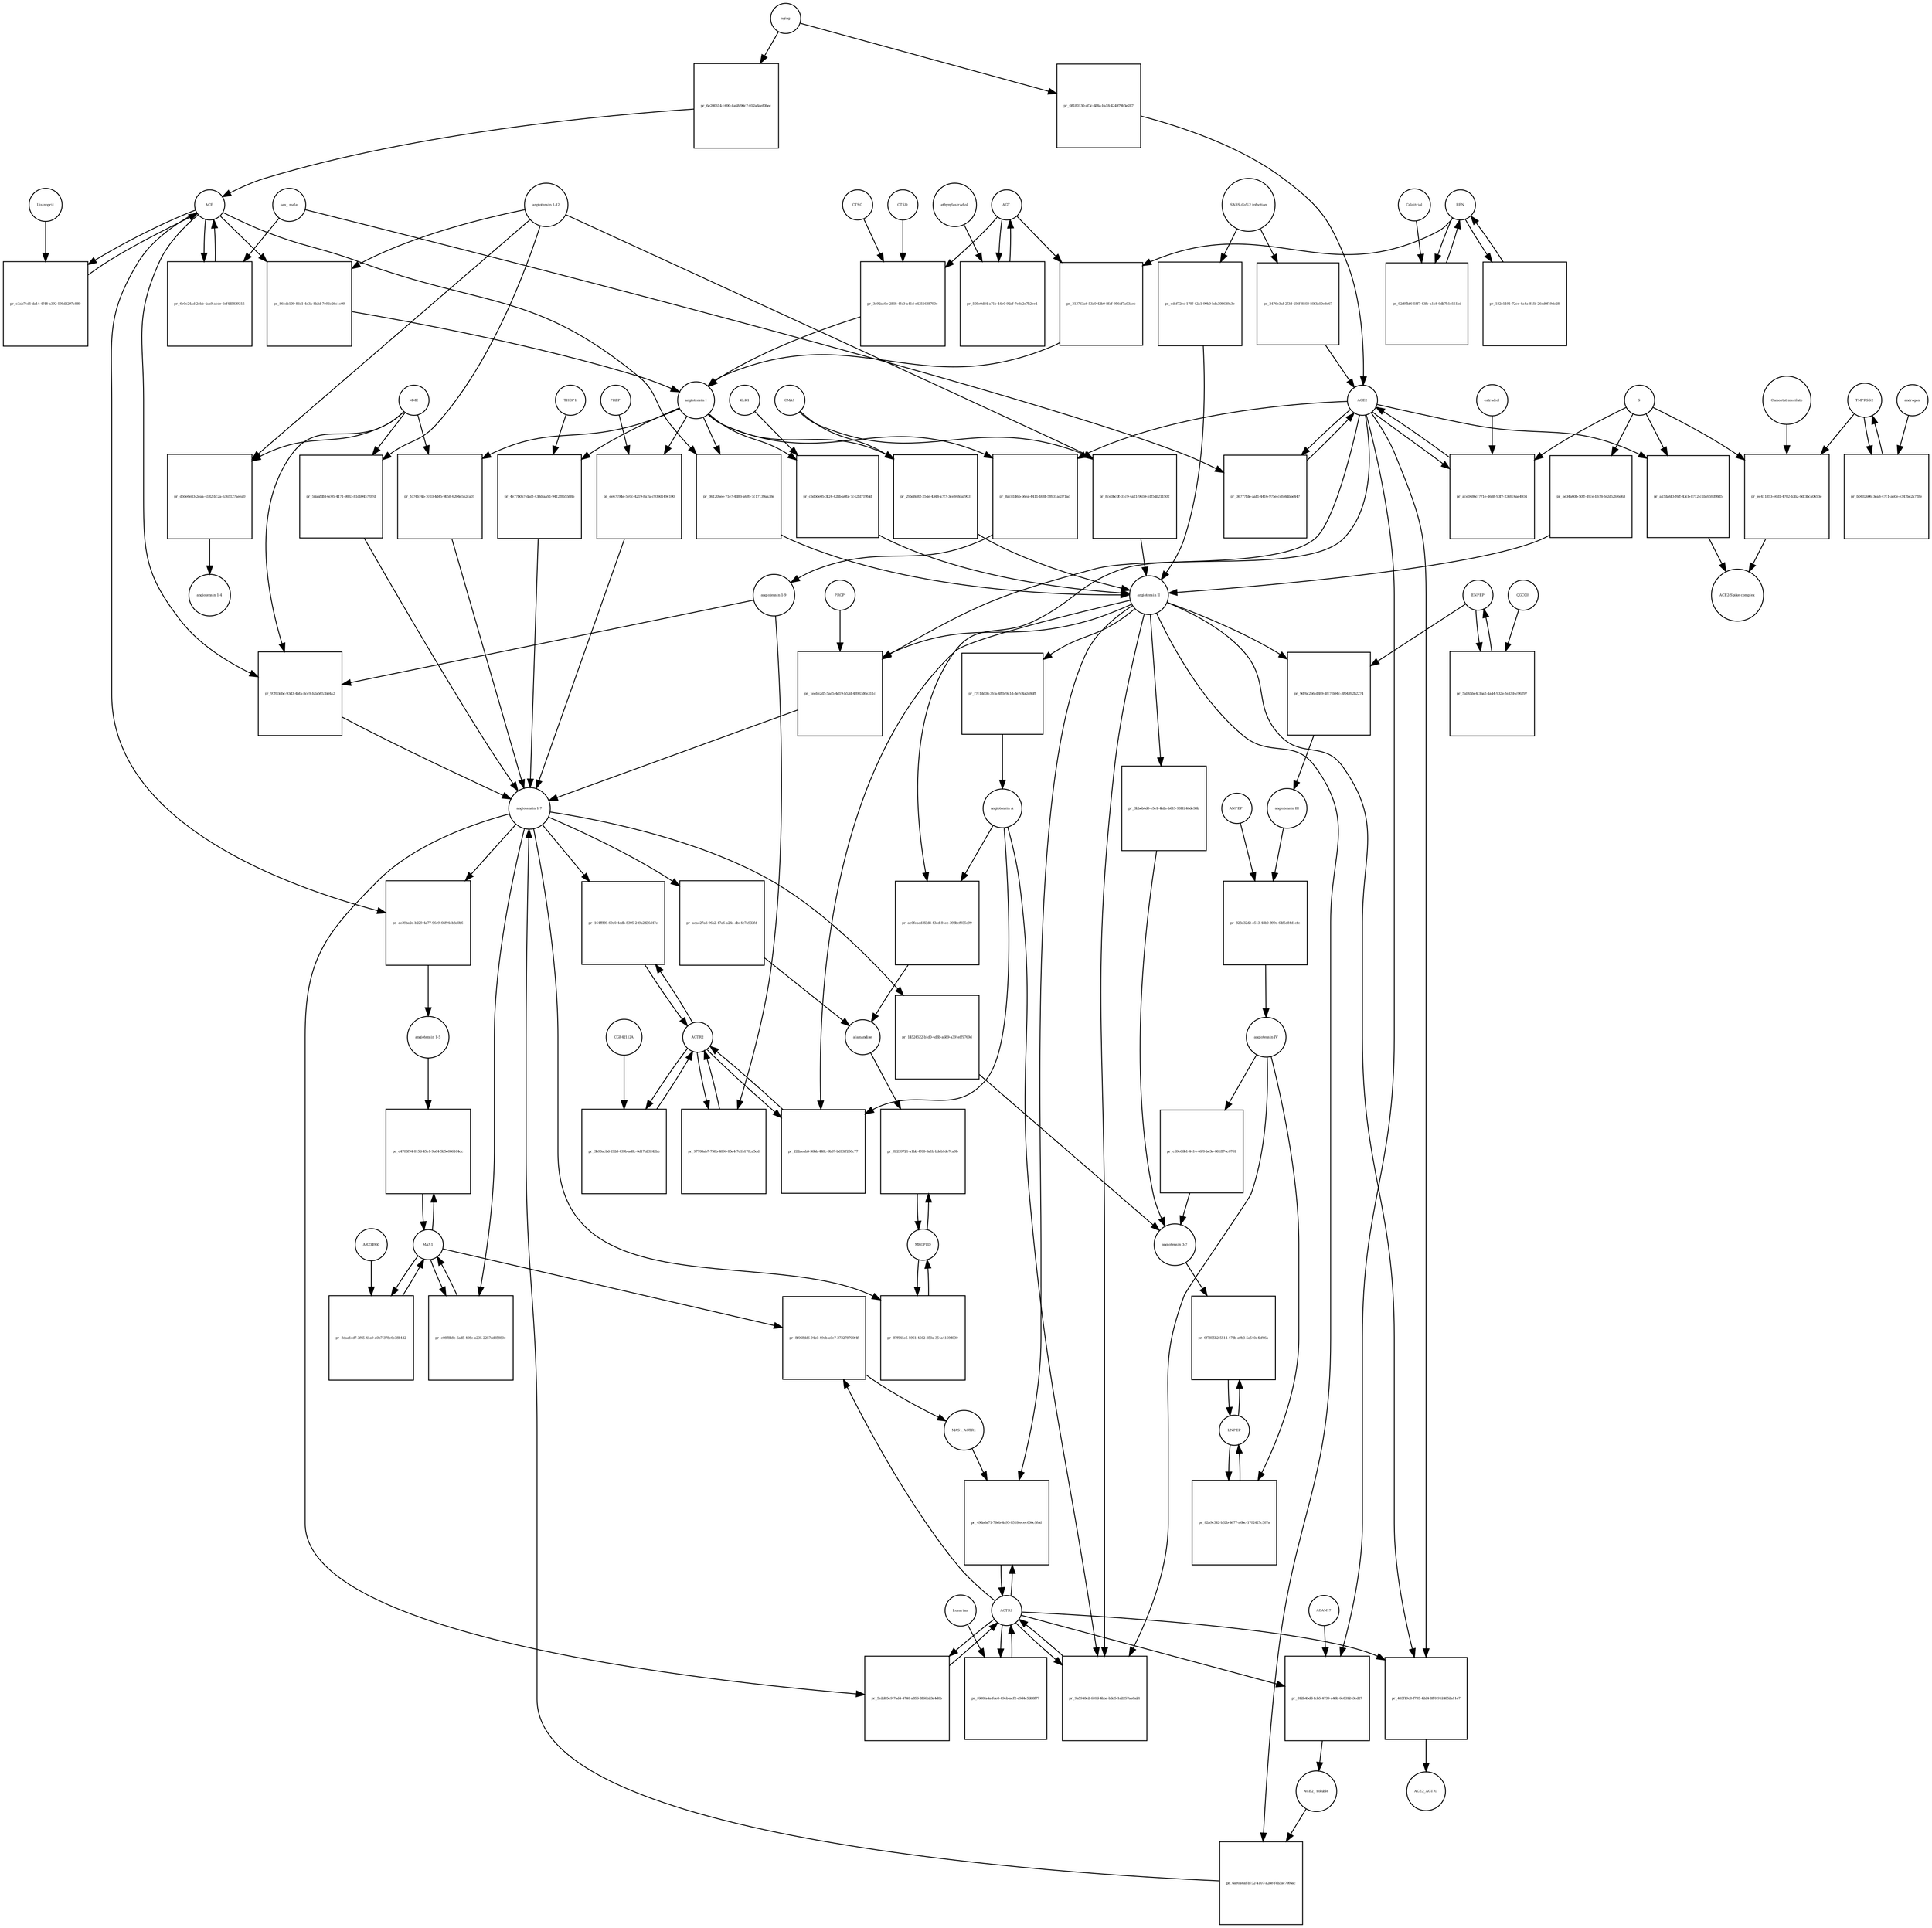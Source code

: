 strict digraph  {
"angiotensin I" [annotation="urn_miriam_obo.chebi_CHEBI%3A2718", bipartite=0, cls="simple chemical", fontsize=4, label="angiotensin I", shape=circle];
"pr_361205ee-71e7-4d83-a689-7c17139aa38e" [annotation="", bipartite=1, cls=process, fontsize=4, label="pr_361205ee-71e7-4d83-a689-7c17139aa38e", shape=square];
"angiotensin II" [annotation="urn_miriam_obo.chebi_CHEBI%3A2718", bipartite=0, cls="simple chemical", fontsize=4, label="angiotensin II", shape=circle];
ACE [annotation="urn_miriam_hgnc_HGNC%3A2707", bipartite=0, cls=macromolecule, fontsize=4, label=ACE, shape=circle];
"pr_8ac8146b-b6ea-4411-b98f-58931ad371ac" [annotation="", bipartite=1, cls=process, fontsize=4, label="pr_8ac8146b-b6ea-4411-b98f-58931ad371ac", shape=square];
"angiotensin 1-9" [annotation="urn_miriam_obo.chebi_CHEBI%3A80128", bipartite=0, cls="simple chemical", fontsize=4, label="angiotensin 1-9", shape=circle];
ACE2 [annotation="urn_miriam_hgnc_HGNC%3A13557", bipartite=0, cls=macromolecule, fontsize=4, label=ACE2, shape=circle];
"pr_97f03cbc-93d3-4bfa-8cc9-b2a5653b84a2" [annotation="", bipartite=1, cls=process, fontsize=4, label="pr_97f03cbc-93d3-4bfa-8cc9-b2a5653b84a2", shape=square];
"angiotensin 1-7" [annotation="urn_miriam_obo.chebi_CHEBI%3A55438", bipartite=0, cls="simple chemical", fontsize=4, label="angiotensin 1-7", shape=circle];
MME [annotation="urn_miriam_hgnc_HGNC%3A7154", bipartite=0, cls=macromolecule, fontsize=4, label=MME, shape=circle];
"pr_1eebe2d5-5ad5-4d19-b52d-43933d6e311c" [annotation="", bipartite=1, cls=process, fontsize=4, label="pr_1eebe2d5-5ad5-4d19-b52d-43933d6e311c", shape=square];
PRCP [annotation="urn_miriam_hgnc_HGNC%3A9344", bipartite=0, cls=macromolecule, fontsize=4, label=PRCP, shape=circle];
"pr_ae39ba2d-b229-4a77-96c9-66f94cb3e0b6" [annotation="", bipartite=1, cls=process, fontsize=4, label="pr_ae39ba2d-b229-4a77-96c9-66f94cb3e0b6", shape=square];
"angiotensin 1-5" [annotation="urn_miriam_obo.chebi_CHEBI%3A80129", bipartite=0, cls="simple chemical", fontsize=4, label="angiotensin 1-5", shape=circle];
REN [annotation="urn_miriam_hgnc_HGNC%3A9958", bipartite=0, cls=macromolecule, fontsize=4, label=REN, shape=circle];
"pr_92d9fbf6-58f7-43fc-a1c8-9db7b1e551bd" [annotation="", bipartite=1, cls="omitted process", fontsize=4, label="pr_92d9fbf6-58f7-43fc-a1c8-9db7b1e551bd", shape=square];
Calcitriol [annotation="urn_miriam_obo.chebi_CHEBI%3A17823", bipartite=0, cls="simple chemical", fontsize=4, label=Calcitriol, shape=circle];
AGT [annotation="urn_miriam_hgnc_HGNC%3A333", bipartite=0, cls=macromolecule, fontsize=4, label=AGT, shape=circle];
"pr_313763a6-53a0-42b0-8faf-956df7a03aec" [annotation="", bipartite=1, cls=process, fontsize=4, label="pr_313763a6-53a0-42b0-8faf-956df7a03aec", shape=square];
"pr_fc74b74b-7c03-4d45-9b58-6204e552ca01" [annotation="", bipartite=1, cls=process, fontsize=4, label="pr_fc74b74b-7c03-4d45-9b58-6204e552ca01", shape=square];
MAS1 [annotation="urn_miriam_hgnc_HGNC%3A6899", bipartite=0, cls=macromolecule, fontsize=4, label=MAS1, shape=circle];
"pr_c4700f94-815d-45e1-9a64-5b5e086164cc" [annotation="", bipartite=1, cls=process, fontsize=4, label="pr_c4700f94-815d-45e1-9a64-5b5e086164cc", shape=square];
"pr_acae27a8-96a2-47a6-a24c-dbc4c7a933fd" [annotation="", bipartite=1, cls=process, fontsize=4, label="pr_acae27a8-96a2-47a6-a24c-dbc4c7a933fd", shape=square];
alamandine [annotation="urn_miriam_pubchem.compound_44192273", bipartite=0, cls="simple chemical", fontsize=4, label=alamandine, shape=circle];
"pr_f7c1dd08-3fca-4ffb-9a1d-de7c4a2c86ff" [annotation="", bipartite=1, cls=process, fontsize=4, label="pr_f7c1dd08-3fca-4ffb-9a1d-de7c4a2c86ff", shape=square];
"angiotensin A" [annotation="urn_miriam_kegg.compound_C20970|urn_miriam_pubchem.compound_91691124", bipartite=0, cls="simple chemical", fontsize=4, label="angiotensin A", shape=circle];
"pr_ac0feaed-83d8-43ed-84ec-398bcf935c99" [annotation="", bipartite=1, cls=process, fontsize=4, label="pr_ac0feaed-83d8-43ed-84ec-398bcf935c99", shape=square];
"pr_9df6c2b6-d389-4fc7-b94c-3f04392b2274" [annotation="", bipartite=1, cls=process, fontsize=4, label="pr_9df6c2b6-d389-4fc7-b94c-3f04392b2274", shape=square];
"angiotensin III" [annotation="urn_miriam_obo.chebi_CHEBI%3A89666", bipartite=0, cls="simple chemical", fontsize=4, label="angiotensin III", shape=circle];
ENPEP [annotation="urn_miriam_hgnc_HGNC%3A3355", bipartite=0, cls=macromolecule, fontsize=4, label=ENPEP, shape=circle];
"pr_823e32d2-e513-48b0-899c-64f5d84d1cfc" [annotation="", bipartite=1, cls=process, fontsize=4, label="pr_823e32d2-e513-48b0-899c-64f5d84d1cfc", shape=square];
"angiotensin IV" [annotation="urn_miriam_obo.chebi_CHEBI%3A80127", bipartite=0, cls="simple chemical", fontsize=4, label="angiotensin IV", shape=circle];
"ANPEP " [annotation="urn_miriam_hgnc_HGNC%3A500", bipartite=0, cls=macromolecule, fontsize=4, label="ANPEP ", shape=circle];
AGTR2 [annotation="urn_miriam_hgnc_HGNC%3A338", bipartite=0, cls=macromolecule, fontsize=4, label=AGTR2, shape=circle];
"pr_3b90acbd-292d-439b-ad8c-0d17b23242bb" [annotation="", bipartite=1, cls=process, fontsize=4, label="pr_3b90acbd-292d-439b-ad8c-0d17b23242bb", shape=square];
CGP42112A [annotation="urn_miriam_obo.chebi_CHEBI%3A147302", bipartite=0, cls="simple chemical", fontsize=4, label=CGP42112A, shape=circle];
"pr_182e1191-72ce-4a4a-815f-26ed0f19dc28" [annotation="", bipartite=1, cls=process, fontsize=4, label="pr_182e1191-72ce-4a4a-815f-26ed0f19dc28", shape=square];
"pr_812b45dd-fcb5-4739-a48b-6e831243ed27" [annotation="", bipartite=1, cls=process, fontsize=4, label="pr_812b45dd-fcb5-4739-a48b-6e831243ed27", shape=square];
"ACE2_ soluble" [annotation="urn_miriam_hgnc.symbol_ACE2", bipartite=0, cls=macromolecule, fontsize=4, label="ACE2_ soluble", shape=circle];
ADAM17 [annotation="urn_miriam_hgnc_HGNC%3A195", bipartite=0, cls=macromolecule, fontsize=4, label=ADAM17, shape=circle];
AGTR1 [annotation="urn_miriam_hgnc_HGNC%3A336", bipartite=0, cls=macromolecule, fontsize=4, label=AGTR1, shape=circle];
"pr_222aeab3-36bb-448c-9b87-bd13ff250c77" [annotation="", bipartite=1, cls=process, fontsize=4, label="pr_222aeab3-36bb-448c-9b87-bd13ff250c77", shape=square];
"pr_08180130-cf3c-4f8a-ba18-424979b3e287" [annotation="", bipartite=1, cls=process, fontsize=4, label="pr_08180130-cf3c-4f8a-ba18-424979b3e287", shape=square];
aging [annotation="urn_miriam_obo.go_GO%3A0007568", bipartite=0, cls=phenotype, fontsize=4, label=aging, shape=circle];
MRGPRD [annotation="urn_miriam_hgnc_HGNC%3A29626", bipartite=0, cls=macromolecule, fontsize=4, label=MRGPRD, shape=circle];
"pr_02239721-a1bb-4f68-8a1b-bdcb1de7ca9b" [annotation="", bipartite=1, cls=process, fontsize=4, label="pr_02239721-a1bb-4f68-8a1b-bdcb1de7ca9b", shape=square];
"pr_6ae0a4af-b732-4107-a28e-f4b3ac79f6ac" [annotation="", bipartite=1, cls=process, fontsize=4, label="pr_6ae0a4af-b732-4107-a28e-f4b3ac79f6ac", shape=square];
"pr_6e200614-c690-4a68-90c7-012adaef0bec" [annotation="", bipartite=1, cls=process, fontsize=4, label="pr_6e200614-c690-4a68-90c7-012adaef0bec", shape=square];
"pr_36777fde-aaf1-4416-975e-ccfd44bbe447" [annotation="", bipartite=1, cls=process, fontsize=4, label="pr_36777fde-aaf1-4416-975e-ccfd44bbe447", shape=square];
"sex_ male" [annotation=urn_miriam_mesh_D008297, bipartite=0, cls=phenotype, fontsize=4, label="sex_ male", shape=circle];
"pr_5e34a60b-50ff-49ce-b678-fe2d52fc6d63" [annotation="", bipartite=1, cls=process, fontsize=4, label="pr_5e34a60b-50ff-49ce-b678-fe2d52fc6d63", shape=square];
S [annotation="urn_miriam_uniprot_P0DTC2|urn_miriam_uniprot_P59594", bipartite=0, cls=macromolecule, fontsize=4, label=S, shape=circle];
"pr_6e0c24ad-2ebb-4aa9-acde-6ef4d5839215" [annotation="", bipartite=1, cls=process, fontsize=4, label="pr_6e0c24ad-2ebb-4aa9-acde-6ef4d5839215", shape=square];
"pr_9a5948e2-631d-4bba-bdd5-1a2257aa0a21" [annotation="", bipartite=1, cls=process, fontsize=4, label="pr_9a5948e2-631d-4bba-bdd5-1a2257aa0a21", shape=square];
"pr_403f19c0-f735-42d4-8ff0-9124852a11e7" [annotation="", bipartite=1, cls=process, fontsize=4, label="pr_403f19c0-f735-42d4-8ff0-9124852a11e7", shape=square];
ACE2_AGTR1 [annotation=urn_miriam_pubmed_25225202, bipartite=0, cls=complex, fontsize=4, label=ACE2_AGTR1, shape=circle];
"pr_a15da6f3-f6ff-43cb-8712-c1b5959d98d5" [annotation="", bipartite=1, cls=process, fontsize=4, label="pr_a15da6f3-f6ff-43cb-8712-c1b5959d98d5", shape=square];
"ACE2-Spike complex" [annotation=urn_miriam_pubmed_32275855, bipartite=0, cls=complex, fontsize=4, label="ACE2-Spike complex", shape=circle];
"pr_edcf72ec-178f-42a1-99b0-bda308629a3e" [annotation="", bipartite=1, cls=process, fontsize=4, label="pr_edcf72ec-178f-42a1-99b0-bda308629a3e", shape=square];
"SARS-CoV-2 infection" [annotation="urn_miriam_taxonomy_2697049|urn_miriam_mesh_C000657245", bipartite=0, cls=phenotype, fontsize=4, label="SARS-CoV-2 infection", shape=circle];
"angiotensin 1-12" [annotation=urn_miriam_pubmed_27465904, bipartite=0, cls="simple chemical", fontsize=4, label="angiotensin 1-12", shape=circle];
"pr_8ce0bc0f-31c9-4a21-9659-b1f54b211502" [annotation="", bipartite=1, cls=process, fontsize=4, label="pr_8ce0bc0f-31c9-4a21-9659-b1f54b211502", shape=square];
CMA1 [annotation="urn_miriam_hgnc_HGNC%3A2097", bipartite=0, cls=macromolecule, fontsize=4, label=CMA1, shape=circle];
TMPRSS2 [annotation="urn_miriam_hgnc_HGNC%3A11876", bipartite=0, cls=macromolecule, fontsize=4, label=TMPRSS2, shape=circle];
"pr_b0402606-3ea8-47c1-a60e-e347be2a728e" [annotation="", bipartite=1, cls="omitted process", fontsize=4, label="pr_b0402606-3ea8-47c1-a60e-e347be2a728e", shape=square];
androgen [annotation="urn_miriam_obo.chebi_CHEBI%3A50113", bipartite=0, cls="simple chemical", fontsize=4, label=androgen, shape=circle];
"pr_d50e6e83-2eaa-4182-bc2a-5365127aeea0" [annotation="", bipartite=1, cls=process, fontsize=4, label="pr_d50e6e83-2eaa-4182-bc2a-5365127aeea0", shape=square];
"angiotensin 1-4" [annotation=urn_miriam_pubmed_22490446, bipartite=0, cls="simple chemical", fontsize=4, label="angiotensin 1-4", shape=circle];
"pr_8f068dd6-94a0-49cb-a0c7-373278700f4f" [annotation="", bipartite=1, cls=process, fontsize=4, label="pr_8f068dd6-94a0-49cb-a0c7-373278700f4f", shape=square];
MAS1_AGTR1 [annotation=urn_miriam_pubmed_15809376, bipartite=0, cls=complex, fontsize=4, label=MAS1_AGTR1, shape=circle];
"pr_49da6a71-78eb-4a95-8518-ecec606c9fdd" [annotation="", bipartite=1, cls=process, fontsize=4, label="pr_49da6a71-78eb-4a95-8518-ecec606c9fdd", shape=square];
"pr_c3ab7cd5-da14-4f48-a392-595d2297c889" [annotation="", bipartite=1, cls=process, fontsize=4, label="pr_c3ab7cd5-da14-4f48-a392-595d2297c889", shape=square];
Lisinopril [annotation="urn_miriam_obo.chebi_CHEBI%3A43755", bipartite=0, cls="simple chemical", fontsize=4, label=Lisinopril, shape=circle];
"pr_86cdb109-86d1-4e3a-8b2d-7e96c26c1c09" [annotation="", bipartite=1, cls=process, fontsize=4, label="pr_86cdb109-86d1-4e3a-8b2d-7e96c26c1c09", shape=square];
LNPEP [annotation="urn_miriam_hgnc_HGNC%3A6656", bipartite=0, cls=macromolecule, fontsize=4, label=LNPEP, shape=circle];
"pr_82a9c342-b32b-4677-a6bc-1702427c367a" [annotation="", bipartite=1, cls=process, fontsize=4, label="pr_82a9c342-b32b-4677-a6bc-1702427c367a", shape=square];
"pr_58aafdfd-6c05-4171-9833-81db9457f07d" [annotation="", bipartite=1, cls=process, fontsize=4, label="pr_58aafdfd-6c05-4171-9833-81db9457f07d", shape=square];
"pr_3daa1cd7-3f65-41a9-a0b7-378e6e38b442" [annotation="", bipartite=1, cls=process, fontsize=4, label="pr_3daa1cd7-3f65-41a9-a0b7-378e6e38b442", shape=square];
AR234960 [annotation="urn_miriam_pubchem.compound_146025955", bipartite=0, cls="simple chemical", fontsize=4, label=AR234960, shape=circle];
"pr_5ab65bc4-3ba2-4a44-932e-fe33d4c96297" [annotation="", bipartite=1, cls=process, fontsize=4, label="pr_5ab65bc4-3ba2-4a44-932e-fe33d4c96297", shape=square];
QGC001 [annotation=urn_miriam_pubmed_24337978, bipartite=0, cls="simple chemical", fontsize=4, label=QGC001, shape=circle];
"pr_3c92ac9e-2805-4fc3-a41d-e4351638790c" [annotation="", bipartite=1, cls=process, fontsize=4, label="pr_3c92ac9e-2805-4fc3-a41d-e4351638790c", shape=square];
CTSD [annotation="urn_miriam_hgnc_HGNC%3A2529", bipartite=0, cls=macromolecule, fontsize=4, label=CTSD, shape=circle];
CTSG [annotation="urn_miriam_hgnc_HGNC%3A2532", bipartite=0, cls=macromolecule, fontsize=4, label=CTSG, shape=circle];
"pr_29bd8c82-254e-4348-a7f7-3ce848caf903" [annotation="", bipartite=1, cls=process, fontsize=4, label="pr_29bd8c82-254e-4348-a7f7-3ce848caf903", shape=square];
"pr_c6db0e05-3f24-428b-a0fa-7c42fd719fdd" [annotation="", bipartite=1, cls=process, fontsize=4, label="pr_c6db0e05-3f24-428b-a0fa-7c42fd719fdd", shape=square];
KLK1 [annotation="urn_miriam_hgnc_HGNC%3A6357", bipartite=0, cls=macromolecule, fontsize=4, label=KLK1, shape=circle];
"pr_4e77b057-dadf-438d-aa91-9412f8b5588b" [annotation="", bipartite=1, cls=process, fontsize=4, label="pr_4e77b057-dadf-438d-aa91-9412f8b5588b", shape=square];
THOP1 [annotation="urn_miriam_hgnc_HGNC%3A11793", bipartite=0, cls=macromolecule, fontsize=4, label=THOP1, shape=circle];
"pr_ee67c94e-5e9c-4219-8a7a-c939d149c100" [annotation="", bipartite=1, cls=process, fontsize=4, label="pr_ee67c94e-5e9c-4219-8a7a-c939d149c100", shape=square];
PREP [annotation="urn_miriam_hgnc_HGNC%3A9358", bipartite=0, cls=macromolecule, fontsize=4, label=PREP, shape=circle];
"pr_f680fa4a-fde8-49eb-acf2-e9d4c5d68f77" [annotation="", bipartite=1, cls=process, fontsize=4, label="pr_f680fa4a-fde8-49eb-acf2-e9d4c5d68f77", shape=square];
Losartan [annotation="urn_miriam_obo.chebi_CHEBI%3A6541", bipartite=0, cls="simple chemical", fontsize=4, label=Losartan, shape=circle];
"pr_5e2d05e9-7ad4-4740-a856-8f66b23a4d0b" [annotation="", bipartite=1, cls=process, fontsize=4, label="pr_5e2d05e9-7ad4-4740-a856-8f66b23a4d0b", shape=square];
"pr_164fff39-69c0-4ddb-8395-249a2d36d47e" [annotation="", bipartite=1, cls=process, fontsize=4, label="pr_164fff39-69c0-4ddb-8395-249a2d36d47e", shape=square];
"pr_97708ab7-758b-4896-85e4-7d1b170ca5cd" [annotation="", bipartite=1, cls=process, fontsize=4, label="pr_97708ab7-758b-4896-85e4-7d1b170ca5cd", shape=square];
"pr_c08f8b8c-6ad5-408c-a235-2257dd85880c" [annotation="", bipartite=1, cls=process, fontsize=4, label="pr_c08f8b8c-6ad5-408c-a235-2257dd85880c", shape=square];
"pr_87f945e5-5961-4562-850a-354a4159d030" [annotation="", bipartite=1, cls=process, fontsize=4, label="pr_87f945e5-5961-4562-850a-354a4159d030", shape=square];
"pr_14524522-b1d0-4d3b-a689-a391eff9769d" [annotation="", bipartite=1, cls=process, fontsize=4, label="pr_14524522-b1d0-4d3b-a689-a391eff9769d", shape=square];
"angiotensin 3-7" [annotation=urn_miriam_pubmed_30934934, bipartite=0, cls="simple chemical", fontsize=4, label="angiotensin 3-7", shape=circle];
"pr_3bbeb4d0-e5e1-4b2e-b615-90f1246de38b" [annotation="", bipartite=1, cls=process, fontsize=4, label="pr_3bbeb4d0-e5e1-4b2e-b615-90f1246de38b", shape=square];
"pr_c69e66b1-4414-46f0-bc3e-081ff74c6761" [annotation="", bipartite=1, cls=process, fontsize=4, label="pr_c69e66b1-4414-46f0-bc3e-081ff74c6761", shape=square];
"pr_ec411853-e6d1-4702-b3b2-0df3bca0653e" [annotation="", bipartite=1, cls="omitted process", fontsize=4, label="pr_ec411853-e6d1-4702-b3b2-0df3bca0653e", shape=square];
"Camostat mesilate" [annotation="urn_miriam_obo.chebi_CHEBI%3A135632", bipartite=0, cls="simple chemical", fontsize=4, label="Camostat mesilate", shape=circle];
"pr_6f7855b2-5514-472b-a9b3-5a540a4bf66a" [annotation="", bipartite=1, cls=process, fontsize=4, label="pr_6f7855b2-5514-472b-a9b3-5a540a4bf66a", shape=square];
"pr_ace0486c-771e-4688-93f7-2369c6ae4934" [annotation="", bipartite=1, cls="omitted process", fontsize=4, label="pr_ace0486c-771e-4688-93f7-2369c6ae4934", shape=square];
estradiol [annotation="urn_miriam_obo.chebi_CHEBI%3A16469", bipartite=0, cls="simple chemical", fontsize=4, label=estradiol, shape=circle];
"pr_505e0d84-a71c-44e0-92af-7e3c2e7b2ee4" [annotation="", bipartite=1, cls="omitted process", fontsize=4, label="pr_505e0d84-a71c-44e0-92af-7e3c2e7b2ee4", shape=square];
ethynylestradiol [annotation="urn_miriam_obo.chebi_CHEBI%3A4903", bipartite=0, cls="simple chemical", fontsize=4, label=ethynylestradiol, shape=circle];
"pr_2476e3af-2f3d-456f-8503-50f3a00e8e67" [annotation="", bipartite=1, cls=process, fontsize=4, label="pr_2476e3af-2f3d-456f-8503-50f3a00e8e67", shape=square];
"angiotensin I" -> "pr_361205ee-71e7-4d83-a689-7c17139aa38e"  [annotation="", interaction_type=consumption];
"angiotensin I" -> "pr_8ac8146b-b6ea-4411-b98f-58931ad371ac"  [annotation="", interaction_type=consumption];
"angiotensin I" -> "pr_fc74b74b-7c03-4d45-9b58-6204e552ca01"  [annotation="", interaction_type=consumption];
"angiotensin I" -> "pr_29bd8c82-254e-4348-a7f7-3ce848caf903"  [annotation="", interaction_type=consumption];
"angiotensin I" -> "pr_c6db0e05-3f24-428b-a0fa-7c42fd719fdd"  [annotation="", interaction_type=consumption];
"angiotensin I" -> "pr_4e77b057-dadf-438d-aa91-9412f8b5588b"  [annotation="", interaction_type=consumption];
"angiotensin I" -> "pr_ee67c94e-5e9c-4219-8a7a-c939d149c100"  [annotation="", interaction_type=consumption];
"pr_361205ee-71e7-4d83-a689-7c17139aa38e" -> "angiotensin II"  [annotation="", interaction_type=production];
"angiotensin II" -> "pr_1eebe2d5-5ad5-4d19-b52d-43933d6e311c"  [annotation="", interaction_type=consumption];
"angiotensin II" -> "pr_f7c1dd08-3fca-4ffb-9a1d-de7c4a2c86ff"  [annotation="", interaction_type=consumption];
"angiotensin II" -> "pr_9df6c2b6-d389-4fc7-b94c-3f04392b2274"  [annotation="", interaction_type=consumption];
"angiotensin II" -> "pr_222aeab3-36bb-448c-9b87-bd13ff250c77"  [annotation="urn_miriam_pubmed_17630322|urn_miriam_taxonomy_9606|urn_miriam_pubmed_17138938", interaction_type=stimulation];
"angiotensin II" -> "pr_6ae0a4af-b732-4107-a28e-f4b3ac79f6ac"  [annotation="", interaction_type=consumption];
"angiotensin II" -> "pr_9a5948e2-631d-4bba-bdd5-1a2257aa0a21"  [annotation="urn_miriam_pubmed_26497614|urn_miriam_taxonomy_10116|urn_miriam_pubmed_17630322|urn_miriam_pubmed_32333398|urn_miriam_pubmed_17138938|urn_miriam_taxonomy_9606", interaction_type=stimulation];
"angiotensin II" -> "pr_403f19c0-f735-42d4-8ff0-9124852a11e7"  [annotation="urn_miriam_pubmed_25225202|urn_miriam_taxonomy_9606", interaction_type=inhibition];
"angiotensin II" -> "pr_49da6a71-78eb-4a95-8518-ecec606c9fdd"  [annotation="urn_miriam_pubmed_15809376|urn_miriam_taxonomy_9606", interaction_type=stimulation];
"angiotensin II" -> "pr_3bbeb4d0-e5e1-4b2e-b615-90f1246de38b"  [annotation="", interaction_type=consumption];
ACE -> "pr_361205ee-71e7-4d83-a689-7c17139aa38e"  [annotation="urn_miriam_taxonomy_9606|urn_miriam_pubmed_10969042", interaction_type=catalysis];
ACE -> "pr_97f03cbc-93d3-4bfa-8cc9-b2a5653b84a2"  [annotation="urn_miriam_pubmed_15283675|urn_miriam_taxonomy_9606", interaction_type=catalysis];
ACE -> "pr_ae39ba2d-b229-4a77-96c9-66f94cb3e0b6"  [annotation="urn_miriam_pubmed_10969042|urn_miriam_taxonomy_9606", interaction_type=catalysis];
ACE -> "pr_6e0c24ad-2ebb-4aa9-acde-6ef4d5839215"  [annotation="", interaction_type=consumption];
ACE -> "pr_c3ab7cd5-da14-4f48-a392-595d2297c889"  [annotation="", interaction_type=consumption];
ACE -> "pr_86cdb109-86d1-4e3a-8b2d-7e96c26c1c09"  [annotation="urn_miriam_pubmed_22490446|urn_miriam_taxonomy_10116", interaction_type=catalysis];
"pr_8ac8146b-b6ea-4411-b98f-58931ad371ac" -> "angiotensin 1-9"  [annotation="", interaction_type=production];
"angiotensin 1-9" -> "pr_97f03cbc-93d3-4bfa-8cc9-b2a5653b84a2"  [annotation="", interaction_type=consumption];
"angiotensin 1-9" -> "pr_97708ab7-758b-4896-85e4-7d1b170ca5cd"  [annotation="urn_miriam_pubmed_30048754|urn_miriam_taxonomy_10116", interaction_type=stimulation];
ACE2 -> "pr_8ac8146b-b6ea-4411-b98f-58931ad371ac"  [annotation="urn_miriam_pubmed_10969042|urn_miriam_taxonomy_9606", interaction_type=catalysis];
ACE2 -> "pr_1eebe2d5-5ad5-4d19-b52d-43933d6e311c"  [annotation="urn_miriam_taxonomy_10090|urn_miriam_pubmed_23392115", interaction_type=catalysis];
ACE2 -> "pr_ac0feaed-83d8-43ed-84ec-398bcf935c99"  [annotation="urn_miriam_pubmed_23446738|urn_miriam_taxonomy_9606", interaction_type=catalysis];
ACE2 -> "pr_812b45dd-fcb5-4739-a48b-6e831243ed27"  [annotation="", interaction_type=consumption];
ACE2 -> "pr_36777fde-aaf1-4416-975e-ccfd44bbe447"  [annotation="", interaction_type=consumption];
ACE2 -> "pr_403f19c0-f735-42d4-8ff0-9124852a11e7"  [annotation="", interaction_type=consumption];
ACE2 -> "pr_a15da6f3-f6ff-43cb-8712-c1b5959d98d5"  [annotation="", interaction_type=consumption];
ACE2 -> "pr_ace0486c-771e-4688-93f7-2369c6ae4934"  [annotation="", interaction_type=consumption];
"pr_97f03cbc-93d3-4bfa-8cc9-b2a5653b84a2" -> "angiotensin 1-7"  [annotation="", interaction_type=production];
"angiotensin 1-7" -> "pr_ae39ba2d-b229-4a77-96c9-66f94cb3e0b6"  [annotation="", interaction_type=consumption];
"angiotensin 1-7" -> "pr_acae27a8-96a2-47a6-a24c-dbc4c7a933fd"  [annotation="", interaction_type=consumption];
"angiotensin 1-7" -> "pr_5e2d05e9-7ad4-4740-a856-8f66b23a4d0b"  [annotation="urn_miriam_pubmed_29928987|urn_miriam_taxonomy_9606", interaction_type=inhibition];
"angiotensin 1-7" -> "pr_164fff39-69c0-4ddb-8395-249a2d36d47e"  [annotation="urn_miriam_pubmed_15767466|urn_miriam_taxonomy_10116", interaction_type=stimulation];
"angiotensin 1-7" -> "pr_c08f8b8c-6ad5-408c-a235-2257dd85880c"  [annotation="urn_miriam_pubmed_27217404|urn_miriam_taxonomy_9606", interaction_type=stimulation];
"angiotensin 1-7" -> "pr_87f945e5-5961-4562-850a-354a4159d030"  [annotation="urn_miriam_pubmed_27217404|urn_miriam_taxonomy_9606", interaction_type=stimulation];
"angiotensin 1-7" -> "pr_14524522-b1d0-4d3b-a689-a391eff9769d"  [annotation="", interaction_type=consumption];
MME -> "pr_97f03cbc-93d3-4bfa-8cc9-b2a5653b84a2"  [annotation="urn_miriam_pubmed_15283675|urn_miriam_taxonomy_9606", interaction_type=catalysis];
MME -> "pr_fc74b74b-7c03-4d45-9b58-6204e552ca01"  [annotation="urn_miriam_taxonomy_9606|urn_miriam_pubmed_15283675", interaction_type=catalysis];
MME -> "pr_d50e6e83-2eaa-4182-bc2a-5365127aeea0"  [annotation="urn_miriam_pubmed_22490446|urn_miriam_taxonomy_10116", interaction_type=catalysis];
MME -> "pr_58aafdfd-6c05-4171-9833-81db9457f07d"  [annotation="urn_miriam_pubmed_22490446|urn_miriam_taxonomy_10116", interaction_type=catalysis];
"pr_1eebe2d5-5ad5-4d19-b52d-43933d6e311c" -> "angiotensin 1-7"  [annotation="", interaction_type=production];
PRCP -> "pr_1eebe2d5-5ad5-4d19-b52d-43933d6e311c"  [annotation="urn_miriam_taxonomy_10090|urn_miriam_pubmed_23392115", interaction_type=catalysis];
"pr_ae39ba2d-b229-4a77-96c9-66f94cb3e0b6" -> "angiotensin 1-5"  [annotation="", interaction_type=production];
"angiotensin 1-5" -> "pr_c4700f94-815d-45e1-9a64-5b5e086164cc"  [annotation="urn_miriam_pubmed_27660028|urn_miriam_taxonomy_10116", interaction_type=stimulation];
REN -> "pr_92d9fbf6-58f7-43fc-a1c8-9db7b1e551bd"  [annotation="", interaction_type=consumption];
REN -> "pr_313763a6-53a0-42b0-8faf-956df7a03aec"  [annotation="urn_miriam_pubmed_10585461|urn_miriam_taxonomy_9606", interaction_type=catalysis];
REN -> "pr_182e1191-72ce-4a4a-815f-26ed0f19dc28"  [annotation="", interaction_type=consumption];
"pr_92d9fbf6-58f7-43fc-a1c8-9db7b1e551bd" -> REN  [annotation="", interaction_type=production];
Calcitriol -> "pr_92d9fbf6-58f7-43fc-a1c8-9db7b1e551bd"  [annotation="urn_miriam_pubmed_12122115|urn_miriam_taxonomy_10090", interaction_type=inhibition];
AGT -> "pr_313763a6-53a0-42b0-8faf-956df7a03aec"  [annotation="", interaction_type=consumption];
AGT -> "pr_3c92ac9e-2805-4fc3-a41d-e4351638790c"  [annotation="", interaction_type=consumption];
AGT -> "pr_505e0d84-a71c-44e0-92af-7e3c2e7b2ee4"  [annotation="", interaction_type=consumption];
"pr_313763a6-53a0-42b0-8faf-956df7a03aec" -> "angiotensin I"  [annotation="", interaction_type=production];
"pr_fc74b74b-7c03-4d45-9b58-6204e552ca01" -> "angiotensin 1-7"  [annotation="", interaction_type=production];
MAS1 -> "pr_c4700f94-815d-45e1-9a64-5b5e086164cc"  [annotation="", interaction_type=consumption];
MAS1 -> "pr_8f068dd6-94a0-49cb-a0c7-373278700f4f"  [annotation="", interaction_type=consumption];
MAS1 -> "pr_3daa1cd7-3f65-41a9-a0b7-378e6e38b442"  [annotation="", interaction_type=consumption];
MAS1 -> "pr_c08f8b8c-6ad5-408c-a235-2257dd85880c"  [annotation="", interaction_type=consumption];
"pr_c4700f94-815d-45e1-9a64-5b5e086164cc" -> MAS1  [annotation="", interaction_type=production];
"pr_acae27a8-96a2-47a6-a24c-dbc4c7a933fd" -> alamandine  [annotation="", interaction_type=production];
alamandine -> "pr_02239721-a1bb-4f68-8a1b-bdcb1de7ca9b"  [annotation="urn_miriam_pubmed_23446738|urn_miriam_taxonomy_9606", interaction_type=stimulation];
"pr_f7c1dd08-3fca-4ffb-9a1d-de7c4a2c86ff" -> "angiotensin A"  [annotation="", interaction_type=production];
"angiotensin A" -> "pr_ac0feaed-83d8-43ed-84ec-398bcf935c99"  [annotation="", interaction_type=consumption];
"angiotensin A" -> "pr_222aeab3-36bb-448c-9b87-bd13ff250c77"  [annotation="urn_miriam_pubmed_17630322|urn_miriam_taxonomy_9606|urn_miriam_pubmed_17138938", interaction_type=stimulation];
"angiotensin A" -> "pr_9a5948e2-631d-4bba-bdd5-1a2257aa0a21"  [annotation="urn_miriam_pubmed_26497614|urn_miriam_taxonomy_10116|urn_miriam_pubmed_17630322|urn_miriam_pubmed_32333398|urn_miriam_pubmed_17138938|urn_miriam_taxonomy_9606", interaction_type=stimulation];
"pr_ac0feaed-83d8-43ed-84ec-398bcf935c99" -> alamandine  [annotation="", interaction_type=production];
"pr_9df6c2b6-d389-4fc7-b94c-3f04392b2274" -> "angiotensin III"  [annotation="", interaction_type=production];
"angiotensin III" -> "pr_823e32d2-e513-48b0-899c-64f5d84d1cfc"  [annotation="", interaction_type=consumption];
ENPEP -> "pr_9df6c2b6-d389-4fc7-b94c-3f04392b2274"  [annotation="urn_miriam_pubmed_8876246|urn_miriam_taxonomy_10090", interaction_type=catalysis];
ENPEP -> "pr_5ab65bc4-3ba2-4a44-932e-fe33d4c96297"  [annotation="", interaction_type=consumption];
"pr_823e32d2-e513-48b0-899c-64f5d84d1cfc" -> "angiotensin IV"  [annotation="", interaction_type=production];
"angiotensin IV" -> "pr_9a5948e2-631d-4bba-bdd5-1a2257aa0a21"  [annotation="urn_miriam_pubmed_26497614|urn_miriam_taxonomy_10116|urn_miriam_pubmed_17630322|urn_miriam_pubmed_32333398|urn_miriam_pubmed_17138938|urn_miriam_taxonomy_9606", interaction_type=stimulation];
"angiotensin IV" -> "pr_82a9c342-b32b-4677-a6bc-1702427c367a"  [annotation="urn_miriam_pubmed_11707427|urn_miriam_taxonomy_9606", interaction_type=stimulation];
"angiotensin IV" -> "pr_c69e66b1-4414-46f0-bc3e-081ff74c6761"  [annotation="", interaction_type=consumption];
"ANPEP " -> "pr_823e32d2-e513-48b0-899c-64f5d84d1cfc"  [annotation="urn_miriam_pubmed_8876246|urn_miriam_taxonomy_10090", interaction_type=catalysis];
AGTR2 -> "pr_3b90acbd-292d-439b-ad8c-0d17b23242bb"  [annotation="", interaction_type=consumption];
AGTR2 -> "pr_222aeab3-36bb-448c-9b87-bd13ff250c77"  [annotation="", interaction_type=consumption];
AGTR2 -> "pr_164fff39-69c0-4ddb-8395-249a2d36d47e"  [annotation="", interaction_type=consumption];
AGTR2 -> "pr_97708ab7-758b-4896-85e4-7d1b170ca5cd"  [annotation="", interaction_type=consumption];
"pr_3b90acbd-292d-439b-ad8c-0d17b23242bb" -> AGTR2  [annotation="", interaction_type=production];
CGP42112A -> "pr_3b90acbd-292d-439b-ad8c-0d17b23242bb"  [annotation="urn_miriam_pubmed_25014541|urn_miriam_taxonomy_9606", interaction_type=stimulation];
"pr_182e1191-72ce-4a4a-815f-26ed0f19dc28" -> REN  [annotation="", interaction_type=production];
"pr_812b45dd-fcb5-4739-a48b-6e831243ed27" -> "ACE2_ soluble"  [annotation="", interaction_type=production];
"ACE2_ soluble" -> "pr_6ae0a4af-b732-4107-a28e-f4b3ac79f6ac"  [annotation="urn_miriam_pubmed_28512108|urn_miriam_taxonomy_9606", interaction_type=stimulation];
ADAM17 -> "pr_812b45dd-fcb5-4739-a48b-6e831243ed27"  [annotation="urn_miriam_pubmed_24227843|urn_miriam_taxonomy_9606|urn_miriam_pubmed_32333398|urn_miriam_pubmed_28512108", interaction_type=catalysis];
AGTR1 -> "pr_812b45dd-fcb5-4739-a48b-6e831243ed27"  [annotation="urn_miriam_pubmed_24227843|urn_miriam_taxonomy_9606|urn_miriam_pubmed_32333398|urn_miriam_pubmed_28512108", interaction_type=stimulation];
AGTR1 -> "pr_9a5948e2-631d-4bba-bdd5-1a2257aa0a21"  [annotation="", interaction_type=consumption];
AGTR1 -> "pr_403f19c0-f735-42d4-8ff0-9124852a11e7"  [annotation="", interaction_type=consumption];
AGTR1 -> "pr_8f068dd6-94a0-49cb-a0c7-373278700f4f"  [annotation="", interaction_type=consumption];
AGTR1 -> "pr_49da6a71-78eb-4a95-8518-ecec606c9fdd"  [annotation="", interaction_type=consumption];
AGTR1 -> "pr_f680fa4a-fde8-49eb-acf2-e9d4c5d68f77"  [annotation="", interaction_type=consumption];
AGTR1 -> "pr_5e2d05e9-7ad4-4740-a856-8f66b23a4d0b"  [annotation="", interaction_type=consumption];
"pr_222aeab3-36bb-448c-9b87-bd13ff250c77" -> AGTR2  [annotation="", interaction_type=production];
"pr_08180130-cf3c-4f8a-ba18-424979b3e287" -> ACE2  [annotation="", interaction_type=production];
aging -> "pr_08180130-cf3c-4f8a-ba18-424979b3e287"  [annotation="urn_miriam_pubmed_20689271|urn_miriam_taxonomy_10116", interaction_type=inhibition];
aging -> "pr_6e200614-c690-4a68-90c7-012adaef0bec"  [annotation="urn_miriam_pubmed_20689271|urn_miriam_taxonomy_10116", interaction_type=stimulation];
MRGPRD -> "pr_02239721-a1bb-4f68-8a1b-bdcb1de7ca9b"  [annotation="", interaction_type=consumption];
MRGPRD -> "pr_87f945e5-5961-4562-850a-354a4159d030"  [annotation="", interaction_type=consumption];
"pr_02239721-a1bb-4f68-8a1b-bdcb1de7ca9b" -> MRGPRD  [annotation="", interaction_type=production];
"pr_6ae0a4af-b732-4107-a28e-f4b3ac79f6ac" -> "angiotensin 1-7"  [annotation="", interaction_type=production];
"pr_6e200614-c690-4a68-90c7-012adaef0bec" -> ACE  [annotation="", interaction_type=production];
"pr_36777fde-aaf1-4416-975e-ccfd44bbe447" -> ACE2  [annotation="", interaction_type=production];
"sex_ male" -> "pr_36777fde-aaf1-4416-975e-ccfd44bbe447"  [annotation="urn_miriam_pubmed_26171856|urn_miriam_taxonomy_10116", interaction_type=stimulation];
"sex_ male" -> "pr_6e0c24ad-2ebb-4aa9-acde-6ef4d5839215"  [annotation="urn_miriam_pubmed_26171856|urn_miriam_taxonomy_10116", interaction_type=stimulation];
"pr_5e34a60b-50ff-49ce-b678-fe2d52fc6d63" -> "angiotensin II"  [annotation="", interaction_type=production];
S -> "pr_5e34a60b-50ff-49ce-b678-fe2d52fc6d63"  [annotation="urn_miriam_pubmed_16007097|urn_miriam_taxonomy_10090|urn_miriam_uniprot_P59594", interaction_type=stimulation];
S -> "pr_a15da6f3-f6ff-43cb-8712-c1b5959d98d5"  [annotation="", interaction_type=consumption];
S -> "pr_ec411853-e6d1-4702-b3b2-0df3bca0653e"  [annotation="", interaction_type=consumption];
S -> "pr_ace0486c-771e-4688-93f7-2369c6ae4934"  [annotation="urn_miriam_pubmed_32432918|urn_miriam_taxonomy_9606|urn_miriam_pubmed_19864379|urn_miriam_uniprot_P59594", interaction_type=inhibition];
"pr_6e0c24ad-2ebb-4aa9-acde-6ef4d5839215" -> ACE  [annotation="", interaction_type=production];
"pr_9a5948e2-631d-4bba-bdd5-1a2257aa0a21" -> AGTR1  [annotation="", interaction_type=production];
"pr_403f19c0-f735-42d4-8ff0-9124852a11e7" -> ACE2_AGTR1  [annotation="", interaction_type=production];
"pr_a15da6f3-f6ff-43cb-8712-c1b5959d98d5" -> "ACE2-Spike complex"  [annotation="", interaction_type=production];
"pr_edcf72ec-178f-42a1-99b0-bda308629a3e" -> "angiotensin II"  [annotation="", interaction_type=production];
"SARS-CoV-2 infection" -> "pr_edcf72ec-178f-42a1-99b0-bda308629a3e"  [annotation="urn_miriam_pubmed_32048163|urn_miriam_taxonomy_9606", interaction_type=stimulation];
"SARS-CoV-2 infection" -> "pr_2476e3af-2f3d-456f-8503-50f3a00e8e67"  [annotation="urn_miriam_pubmed_32408336|urn_miriam_taxonomy_9606", interaction_type=inhibition];
"angiotensin 1-12" -> "pr_8ce0bc0f-31c9-4a21-9659-b1f54b211502"  [annotation="", interaction_type=consumption];
"angiotensin 1-12" -> "pr_d50e6e83-2eaa-4182-bc2a-5365127aeea0"  [annotation="", interaction_type=consumption];
"angiotensin 1-12" -> "pr_86cdb109-86d1-4e3a-8b2d-7e96c26c1c09"  [annotation="", interaction_type=consumption];
"angiotensin 1-12" -> "pr_58aafdfd-6c05-4171-9833-81db9457f07d"  [annotation="", interaction_type=consumption];
"pr_8ce0bc0f-31c9-4a21-9659-b1f54b211502" -> "angiotensin II"  [annotation="", interaction_type=production];
CMA1 -> "pr_8ce0bc0f-31c9-4a21-9659-b1f54b211502"  [annotation="urn_miriam_pubmed_22180785|urn_miriam_taxonomy_9606", interaction_type=catalysis];
CMA1 -> "pr_29bd8c82-254e-4348-a7f7-3ce848caf903"  [annotation="urn_miriam_pubmed_2266130|urn_miriam_taxonomy_9606", interaction_type=catalysis];
TMPRSS2 -> "pr_b0402606-3ea8-47c1-a60e-e347be2a728e"  [annotation="", interaction_type=consumption];
TMPRSS2 -> "pr_ec411853-e6d1-4702-b3b2-0df3bca0653e"  [annotation="urn_miriam_pubmed_32142651|urn_miriam_taxonomy_9606|urn_miriam_uniprot_P0DTC2", interaction_type=stimulation];
"pr_b0402606-3ea8-47c1-a60e-e347be2a728e" -> TMPRSS2  [annotation="", interaction_type=production];
androgen -> "pr_b0402606-3ea8-47c1-a60e-e347be2a728e"  [annotation="urn_miriam_pubmed_10485450|urn_miriam_taxonomy_9606", interaction_type=stimulation];
"pr_d50e6e83-2eaa-4182-bc2a-5365127aeea0" -> "angiotensin 1-4"  [annotation="", interaction_type=production];
"pr_8f068dd6-94a0-49cb-a0c7-373278700f4f" -> MAS1_AGTR1  [annotation="", interaction_type=production];
MAS1_AGTR1 -> "pr_49da6a71-78eb-4a95-8518-ecec606c9fdd"  [annotation="urn_miriam_pubmed_15809376|urn_miriam_taxonomy_9606", interaction_type=inhibition];
"pr_49da6a71-78eb-4a95-8518-ecec606c9fdd" -> AGTR1  [annotation="", interaction_type=production];
"pr_c3ab7cd5-da14-4f48-a392-595d2297c889" -> ACE  [annotation="", interaction_type=production];
Lisinopril -> "pr_c3ab7cd5-da14-4f48-a392-595d2297c889"  [annotation="urn_miriam_pubmed_2550696|urn_miriam_taxonomy_9606", interaction_type=inhibition];
"pr_86cdb109-86d1-4e3a-8b2d-7e96c26c1c09" -> "angiotensin I"  [annotation="", interaction_type=production];
LNPEP -> "pr_82a9c342-b32b-4677-a6bc-1702427c367a"  [annotation="", interaction_type=consumption];
LNPEP -> "pr_6f7855b2-5514-472b-a9b3-5a540a4bf66a"  [annotation="", interaction_type=consumption];
"pr_82a9c342-b32b-4677-a6bc-1702427c367a" -> LNPEP  [annotation="", interaction_type=production];
"pr_58aafdfd-6c05-4171-9833-81db9457f07d" -> "angiotensin 1-7"  [annotation="", interaction_type=production];
"pr_3daa1cd7-3f65-41a9-a0b7-378e6e38b442" -> MAS1  [annotation="", interaction_type=production];
AR234960 -> "pr_3daa1cd7-3f65-41a9-a0b7-378e6e38b442"  [annotation="urn_miriam_pubmed_29287092|urn_miriam_taxonomy_9606", interaction_type=stimulation];
"pr_5ab65bc4-3ba2-4a44-932e-fe33d4c96297" -> ENPEP  [annotation="", interaction_type=production];
QGC001 -> "pr_5ab65bc4-3ba2-4a44-932e-fe33d4c96297"  [annotation="urn_miriam_pubmed_22710644|urn_miriam_taxonomy_10116", interaction_type=inhibition];
"pr_3c92ac9e-2805-4fc3-a41d-e4351638790c" -> "angiotensin I"  [annotation="", interaction_type=production];
CTSD -> "pr_3c92ac9e-2805-4fc3-a41d-e4351638790c"  [annotation="urn_miriam_pubmed_6172448|urn_miriam_taxonomy_9606", interaction_type=catalysis];
CTSG -> "pr_3c92ac9e-2805-4fc3-a41d-e4351638790c"  [annotation="urn_miriam_pubmed_6172448|urn_miriam_taxonomy_9606", interaction_type=catalysis];
"pr_29bd8c82-254e-4348-a7f7-3ce848caf903" -> "angiotensin II"  [annotation="", interaction_type=production];
"pr_c6db0e05-3f24-428b-a0fa-7c42fd719fdd" -> "angiotensin II"  [annotation="", interaction_type=production];
KLK1 -> "pr_c6db0e05-3f24-428b-a0fa-7c42fd719fdd"  [annotation="urn_miriam_taxonomy_9823|urn_miriam_pubmed_6555043", interaction_type=catalysis];
"pr_4e77b057-dadf-438d-aa91-9412f8b5588b" -> "angiotensin 1-7"  [annotation="", interaction_type=production];
THOP1 -> "pr_4e77b057-dadf-438d-aa91-9412f8b5588b"  [annotation="urn_miriam_pubmed_24041943|urn_miriam_taxonomy_10116", interaction_type=catalysis];
"pr_ee67c94e-5e9c-4219-8a7a-c939d149c100" -> "angiotensin 1-7"  [annotation="", interaction_type=production];
PREP -> "pr_ee67c94e-5e9c-4219-8a7a-c939d149c100"  [annotation="urn_miriam_pubmed_1310484|urn_miriam_taxonomy_9606", interaction_type=catalysis];
"pr_f680fa4a-fde8-49eb-acf2-e9d4c5d68f77" -> AGTR1  [annotation="", interaction_type=production];
Losartan -> "pr_f680fa4a-fde8-49eb-acf2-e9d4c5d68f77"  [annotation="urn_miriam_pubmed_24530803|urn_miriam_taxonomy_8355", interaction_type=inhibition];
"pr_5e2d05e9-7ad4-4740-a856-8f66b23a4d0b" -> AGTR1  [annotation="", interaction_type=production];
"pr_164fff39-69c0-4ddb-8395-249a2d36d47e" -> AGTR2  [annotation="", interaction_type=production];
"pr_97708ab7-758b-4896-85e4-7d1b170ca5cd" -> AGTR2  [annotation="", interaction_type=production];
"pr_c08f8b8c-6ad5-408c-a235-2257dd85880c" -> MAS1  [annotation="", interaction_type=production];
"pr_87f945e5-5961-4562-850a-354a4159d030" -> MRGPRD  [annotation="", interaction_type=production];
"pr_14524522-b1d0-4d3b-a689-a391eff9769d" -> "angiotensin 3-7"  [annotation="", interaction_type=production];
"angiotensin 3-7" -> "pr_6f7855b2-5514-472b-a9b3-5a540a4bf66a"  [annotation="urn_miriam_pubmed_30934934|urn_miriam_taxonomy_40674", interaction_type=stimulation];
"pr_3bbeb4d0-e5e1-4b2e-b615-90f1246de38b" -> "angiotensin 3-7"  [annotation="", interaction_type=production];
"pr_c69e66b1-4414-46f0-bc3e-081ff74c6761" -> "angiotensin 3-7"  [annotation="", interaction_type=production];
"pr_ec411853-e6d1-4702-b3b2-0df3bca0653e" -> "ACE2-Spike complex"  [annotation="", interaction_type=production];
"Camostat mesilate" -> "pr_ec411853-e6d1-4702-b3b2-0df3bca0653e"  [annotation="urn_miriam_pubmed_32142651|urn_miriam_taxonomy_9606|urn_miriam_uniprot_P0DTC2", interaction_type=inhibition];
"pr_6f7855b2-5514-472b-a9b3-5a540a4bf66a" -> LNPEP  [annotation="", interaction_type=production];
"pr_ace0486c-771e-4688-93f7-2369c6ae4934" -> ACE2  [annotation="", interaction_type=production];
estradiol -> "pr_ace0486c-771e-4688-93f7-2369c6ae4934"  [annotation="urn_miriam_pubmed_32432918|urn_miriam_taxonomy_9606|urn_miriam_pubmed_19864379|urn_miriam_uniprot_P59594", interaction_type=inhibition];
"pr_505e0d84-a71c-44e0-92af-7e3c2e7b2ee4" -> AGT  [annotation="", interaction_type=production];
ethynylestradiol -> "pr_505e0d84-a71c-44e0-92af-7e3c2e7b2ee4"  [annotation="urn_miriam_pubmed_8351287|urn_miriam_taxonomy_10116", interaction_type=stimulation];
"pr_2476e3af-2f3d-456f-8503-50f3a00e8e67" -> ACE2  [annotation="", interaction_type=production];
}
